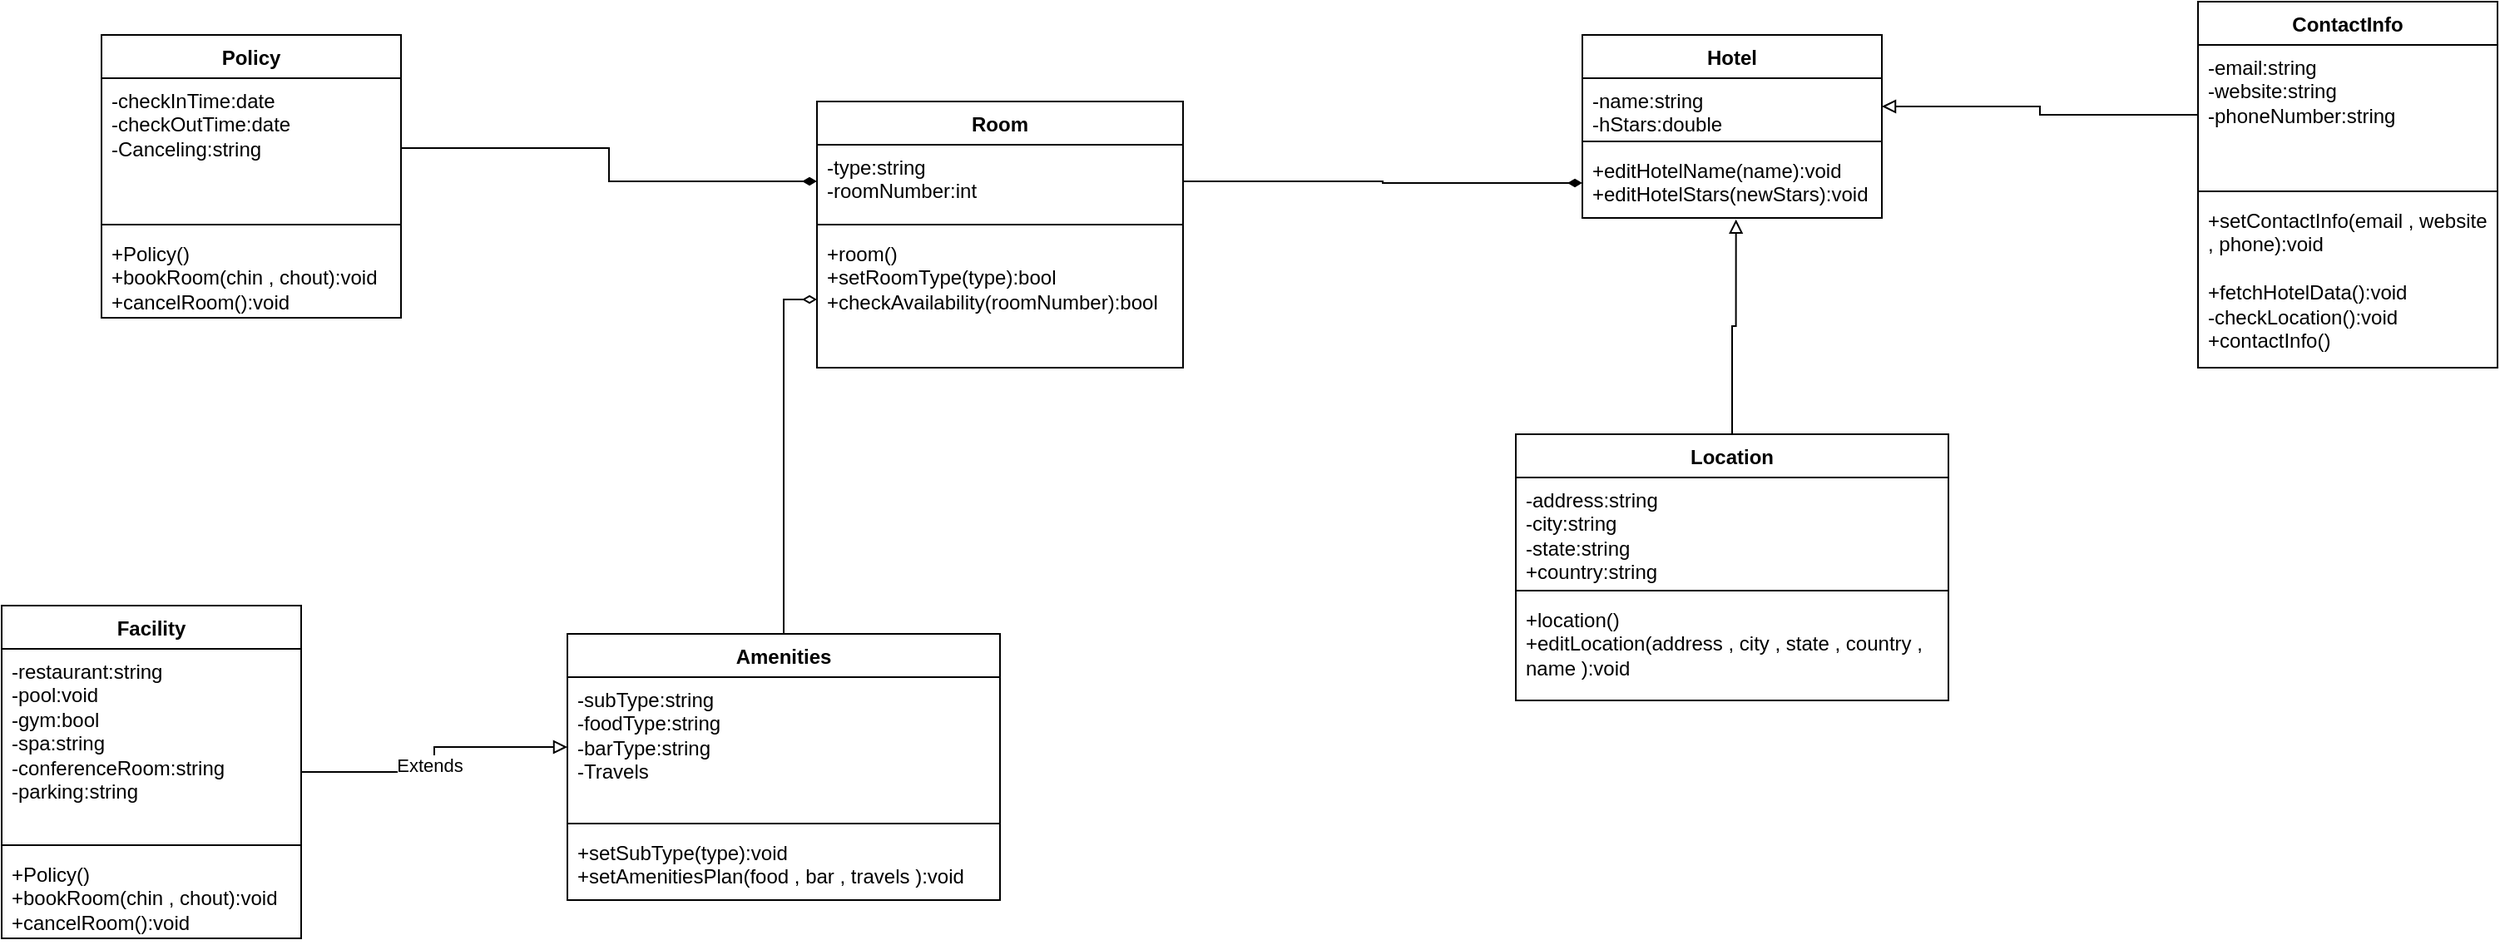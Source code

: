 <mxfile version="24.7.17">
  <diagram id="C5RBs43oDa-KdzZeNtuy" name="Page-1">
    <mxGraphModel dx="2552" dy="1136" grid="1" gridSize="10" guides="1" tooltips="1" connect="1" arrows="1" fold="1" page="1" pageScale="1" pageWidth="827" pageHeight="1169" math="0" shadow="0">
      <root>
        <mxCell id="WIyWlLk6GJQsqaUBKTNV-0" />
        <mxCell id="WIyWlLk6GJQsqaUBKTNV-1" parent="WIyWlLk6GJQsqaUBKTNV-0" />
        <mxCell id="yHrM_yajXBEPBqZugzBF-0" value="Hotel" style="swimlane;fontStyle=1;align=center;verticalAlign=top;childLayout=stackLayout;horizontal=1;startSize=26;horizontalStack=0;resizeParent=1;resizeParentMax=0;resizeLast=0;collapsible=1;marginBottom=0;whiteSpace=wrap;html=1;" parent="WIyWlLk6GJQsqaUBKTNV-1" vertex="1">
          <mxGeometry x="290" y="40" width="180" height="110" as="geometry" />
        </mxCell>
        <mxCell id="yHrM_yajXBEPBqZugzBF-1" value="-name:string&lt;div&gt;-hStars:double&lt;/div&gt;&lt;div&gt;&lt;div&gt;&lt;br&gt;&lt;/div&gt;&lt;/div&gt;" style="text;strokeColor=none;fillColor=none;align=left;verticalAlign=top;spacingLeft=4;spacingRight=4;overflow=hidden;rotatable=0;points=[[0,0.5],[1,0.5]];portConstraint=eastwest;whiteSpace=wrap;html=1;" parent="yHrM_yajXBEPBqZugzBF-0" vertex="1">
          <mxGeometry y="26" width="180" height="34" as="geometry" />
        </mxCell>
        <mxCell id="yHrM_yajXBEPBqZugzBF-2" value="" style="line;strokeWidth=1;fillColor=none;align=left;verticalAlign=middle;spacingTop=-1;spacingLeft=3;spacingRight=3;rotatable=0;labelPosition=right;points=[];portConstraint=eastwest;strokeColor=inherit;" parent="yHrM_yajXBEPBqZugzBF-0" vertex="1">
          <mxGeometry y="60" width="180" height="8" as="geometry" />
        </mxCell>
        <mxCell id="yHrM_yajXBEPBqZugzBF-3" value="+editHotelName(name):void&lt;div&gt;+editHotelStars(newStars):void&lt;/div&gt;" style="text;strokeColor=none;fillColor=none;align=left;verticalAlign=top;spacingLeft=4;spacingRight=4;overflow=hidden;rotatable=0;points=[[0,0.5],[1,0.5]];portConstraint=eastwest;whiteSpace=wrap;html=1;" parent="yHrM_yajXBEPBqZugzBF-0" vertex="1">
          <mxGeometry y="68" width="180" height="42" as="geometry" />
        </mxCell>
        <mxCell id="yHrM_yajXBEPBqZugzBF-4" value="Location" style="swimlane;fontStyle=1;align=center;verticalAlign=top;childLayout=stackLayout;horizontal=1;startSize=26;horizontalStack=0;resizeParent=1;resizeParentMax=0;resizeLast=0;collapsible=1;marginBottom=0;whiteSpace=wrap;html=1;" parent="WIyWlLk6GJQsqaUBKTNV-1" vertex="1">
          <mxGeometry x="250" y="280" width="260" height="160" as="geometry" />
        </mxCell>
        <mxCell id="yHrM_yajXBEPBqZugzBF-5" value="&lt;div&gt;&lt;div&gt;-address:string&lt;/div&gt;&lt;/div&gt;&lt;div&gt;-city:string&lt;/div&gt;&lt;div&gt;-state:string&lt;/div&gt;&lt;div&gt;+country:string&lt;/div&gt;" style="text;strokeColor=none;fillColor=none;align=left;verticalAlign=top;spacingLeft=4;spacingRight=4;overflow=hidden;rotatable=0;points=[[0,0.5],[1,0.5]];portConstraint=eastwest;whiteSpace=wrap;html=1;" parent="yHrM_yajXBEPBqZugzBF-4" vertex="1">
          <mxGeometry y="26" width="260" height="64" as="geometry" />
        </mxCell>
        <mxCell id="yHrM_yajXBEPBqZugzBF-6" value="" style="line;strokeWidth=1;fillColor=none;align=left;verticalAlign=middle;spacingTop=-1;spacingLeft=3;spacingRight=3;rotatable=0;labelPosition=right;points=[];portConstraint=eastwest;strokeColor=inherit;" parent="yHrM_yajXBEPBqZugzBF-4" vertex="1">
          <mxGeometry y="90" width="260" height="8" as="geometry" />
        </mxCell>
        <mxCell id="yHrM_yajXBEPBqZugzBF-7" value="&lt;div&gt;+location()&lt;/div&gt;+editLocation(address , city , state , country , name ):void" style="text;strokeColor=none;fillColor=none;align=left;verticalAlign=top;spacingLeft=4;spacingRight=4;overflow=hidden;rotatable=0;points=[[0,0.5],[1,0.5]];portConstraint=eastwest;whiteSpace=wrap;html=1;" parent="yHrM_yajXBEPBqZugzBF-4" vertex="1">
          <mxGeometry y="98" width="260" height="62" as="geometry" />
        </mxCell>
        <mxCell id="yHrM_yajXBEPBqZugzBF-13" value="ContactInfo" style="swimlane;fontStyle=1;align=center;verticalAlign=top;childLayout=stackLayout;horizontal=1;startSize=26;horizontalStack=0;resizeParent=1;resizeParentMax=0;resizeLast=0;collapsible=1;marginBottom=0;whiteSpace=wrap;html=1;" parent="WIyWlLk6GJQsqaUBKTNV-1" vertex="1">
          <mxGeometry x="660" y="20" width="180" height="220" as="geometry" />
        </mxCell>
        <mxCell id="yHrM_yajXBEPBqZugzBF-14" value="&lt;div&gt;&lt;div&gt;-email:string&lt;/div&gt;&lt;/div&gt;&lt;div&gt;-website:string&lt;/div&gt;&lt;div&gt;-phoneNumber:string&amp;nbsp;&lt;/div&gt;&lt;div&gt;&lt;br&gt;&lt;/div&gt;" style="text;strokeColor=none;fillColor=none;align=left;verticalAlign=top;spacingLeft=4;spacingRight=4;overflow=hidden;rotatable=0;points=[[0,0.5],[1,0.5]];portConstraint=eastwest;whiteSpace=wrap;html=1;" parent="yHrM_yajXBEPBqZugzBF-13" vertex="1">
          <mxGeometry y="26" width="180" height="84" as="geometry" />
        </mxCell>
        <mxCell id="yHrM_yajXBEPBqZugzBF-15" value="" style="line;strokeWidth=1;fillColor=none;align=left;verticalAlign=middle;spacingTop=-1;spacingLeft=3;spacingRight=3;rotatable=0;labelPosition=right;points=[];portConstraint=eastwest;strokeColor=inherit;" parent="yHrM_yajXBEPBqZugzBF-13" vertex="1">
          <mxGeometry y="110" width="180" height="8" as="geometry" />
        </mxCell>
        <mxCell id="yHrM_yajXBEPBqZugzBF-16" value="+setContactInfo(email , website , phone):void&amp;nbsp;&lt;div&gt;&lt;br&gt;&lt;/div&gt;&lt;div&gt;+fetchHotelData():void&lt;/div&gt;&lt;div&gt;-checkLocation():void&lt;/div&gt;&lt;div&gt;+contactInfo()&lt;br&gt;&lt;div&gt;&lt;br&gt;&lt;/div&gt;&lt;/div&gt;" style="text;strokeColor=none;fillColor=none;align=left;verticalAlign=top;spacingLeft=4;spacingRight=4;overflow=hidden;rotatable=0;points=[[0,0.5],[1,0.5]];portConstraint=eastwest;whiteSpace=wrap;html=1;" parent="yHrM_yajXBEPBqZugzBF-13" vertex="1">
          <mxGeometry y="118" width="180" height="102" as="geometry" />
        </mxCell>
        <mxCell id="yXndybNeEl5Hlsat1MIW-0" value="Room" style="swimlane;fontStyle=1;align=center;verticalAlign=top;childLayout=stackLayout;horizontal=1;startSize=26;horizontalStack=0;resizeParent=1;resizeParentMax=0;resizeLast=0;collapsible=1;marginBottom=0;whiteSpace=wrap;html=1;" vertex="1" parent="WIyWlLk6GJQsqaUBKTNV-1">
          <mxGeometry x="-170" y="80" width="220" height="160" as="geometry" />
        </mxCell>
        <mxCell id="yXndybNeEl5Hlsat1MIW-1" value="&lt;div&gt;&lt;div&gt;-type:string&lt;/div&gt;&lt;/div&gt;&lt;div&gt;-roomNumber:int&lt;/div&gt;" style="text;strokeColor=none;fillColor=none;align=left;verticalAlign=top;spacingLeft=4;spacingRight=4;overflow=hidden;rotatable=0;points=[[0,0.5],[1,0.5]];portConstraint=eastwest;whiteSpace=wrap;html=1;" vertex="1" parent="yXndybNeEl5Hlsat1MIW-0">
          <mxGeometry y="26" width="220" height="44" as="geometry" />
        </mxCell>
        <mxCell id="yXndybNeEl5Hlsat1MIW-2" value="" style="line;strokeWidth=1;fillColor=none;align=left;verticalAlign=middle;spacingTop=-1;spacingLeft=3;spacingRight=3;rotatable=0;labelPosition=right;points=[];portConstraint=eastwest;strokeColor=inherit;" vertex="1" parent="yXndybNeEl5Hlsat1MIW-0">
          <mxGeometry y="70" width="220" height="8" as="geometry" />
        </mxCell>
        <mxCell id="yXndybNeEl5Hlsat1MIW-3" value="&lt;div&gt;&lt;div&gt;+room()&lt;/div&gt;&lt;/div&gt;&lt;div&gt;+setRoomType(type):bool&lt;/div&gt;&lt;div&gt;+checkAvailability(roomNumber):bool&lt;/div&gt;" style="text;strokeColor=none;fillColor=none;align=left;verticalAlign=top;spacingLeft=4;spacingRight=4;overflow=hidden;rotatable=0;points=[[0,0.5],[1,0.5]];portConstraint=eastwest;whiteSpace=wrap;html=1;" vertex="1" parent="yXndybNeEl5Hlsat1MIW-0">
          <mxGeometry y="78" width="220" height="82" as="geometry" />
        </mxCell>
        <mxCell id="yXndybNeEl5Hlsat1MIW-7" style="edgeStyle=orthogonalEdgeStyle;rounded=0;orthogonalLoop=1;jettySize=auto;html=1;exitX=0;exitY=0.5;exitDx=0;exitDy=0;entryX=1;entryY=0.5;entryDx=0;entryDy=0;endArrow=block;endFill=0;" edge="1" parent="WIyWlLk6GJQsqaUBKTNV-1" source="yHrM_yajXBEPBqZugzBF-14" target="yHrM_yajXBEPBqZugzBF-1">
          <mxGeometry relative="1" as="geometry" />
        </mxCell>
        <mxCell id="yXndybNeEl5Hlsat1MIW-8" style="edgeStyle=orthogonalEdgeStyle;rounded=0;orthogonalLoop=1;jettySize=auto;html=1;exitX=0.5;exitY=0;exitDx=0;exitDy=0;entryX=0.513;entryY=1.021;entryDx=0;entryDy=0;entryPerimeter=0;endArrow=block;endFill=0;" edge="1" parent="WIyWlLk6GJQsqaUBKTNV-1" source="yHrM_yajXBEPBqZugzBF-4" target="yHrM_yajXBEPBqZugzBF-3">
          <mxGeometry relative="1" as="geometry" />
        </mxCell>
        <mxCell id="yXndybNeEl5Hlsat1MIW-9" style="edgeStyle=orthogonalEdgeStyle;rounded=0;orthogonalLoop=1;jettySize=auto;html=1;exitX=1;exitY=0.5;exitDx=0;exitDy=0;entryX=0;entryY=0.5;entryDx=0;entryDy=0;endArrow=diamondThin;endFill=1;" edge="1" parent="WIyWlLk6GJQsqaUBKTNV-1" source="yXndybNeEl5Hlsat1MIW-1" target="yHrM_yajXBEPBqZugzBF-3">
          <mxGeometry relative="1" as="geometry" />
        </mxCell>
        <mxCell id="yXndybNeEl5Hlsat1MIW-14" style="edgeStyle=orthogonalEdgeStyle;rounded=0;orthogonalLoop=1;jettySize=auto;html=1;exitX=0.5;exitY=0;exitDx=0;exitDy=0;entryX=0;entryY=0.5;entryDx=0;entryDy=0;endArrow=diamondThin;endFill=0;" edge="1" parent="WIyWlLk6GJQsqaUBKTNV-1" source="yXndybNeEl5Hlsat1MIW-10" target="yXndybNeEl5Hlsat1MIW-3">
          <mxGeometry relative="1" as="geometry" />
        </mxCell>
        <mxCell id="yXndybNeEl5Hlsat1MIW-10" value="Amenities" style="swimlane;fontStyle=1;align=center;verticalAlign=top;childLayout=stackLayout;horizontal=1;startSize=26;horizontalStack=0;resizeParent=1;resizeParentMax=0;resizeLast=0;collapsible=1;marginBottom=0;whiteSpace=wrap;html=1;" vertex="1" parent="WIyWlLk6GJQsqaUBKTNV-1">
          <mxGeometry x="-320" y="400" width="260" height="160" as="geometry" />
        </mxCell>
        <mxCell id="yXndybNeEl5Hlsat1MIW-11" value="&lt;div&gt;&lt;div&gt;-subType:string&lt;/div&gt;&lt;/div&gt;&lt;div&gt;-foodType:string&lt;/div&gt;&lt;div&gt;-barType:string&lt;/div&gt;&lt;div&gt;-Travels&lt;/div&gt;" style="text;strokeColor=none;fillColor=none;align=left;verticalAlign=top;spacingLeft=4;spacingRight=4;overflow=hidden;rotatable=0;points=[[0,0.5],[1,0.5]];portConstraint=eastwest;whiteSpace=wrap;html=1;" vertex="1" parent="yXndybNeEl5Hlsat1MIW-10">
          <mxGeometry y="26" width="260" height="84" as="geometry" />
        </mxCell>
        <mxCell id="yXndybNeEl5Hlsat1MIW-12" value="" style="line;strokeWidth=1;fillColor=none;align=left;verticalAlign=middle;spacingTop=-1;spacingLeft=3;spacingRight=3;rotatable=0;labelPosition=right;points=[];portConstraint=eastwest;strokeColor=inherit;" vertex="1" parent="yXndybNeEl5Hlsat1MIW-10">
          <mxGeometry y="110" width="260" height="8" as="geometry" />
        </mxCell>
        <mxCell id="yXndybNeEl5Hlsat1MIW-13" value="&lt;div&gt;&lt;div&gt;+setSubType(type):void&lt;/div&gt;&lt;/div&gt;&lt;div&gt;+setAmenitiesPlan(food , bar , travels ):void&lt;/div&gt;" style="text;strokeColor=none;fillColor=none;align=left;verticalAlign=top;spacingLeft=4;spacingRight=4;overflow=hidden;rotatable=0;points=[[0,0.5],[1,0.5]];portConstraint=eastwest;whiteSpace=wrap;html=1;" vertex="1" parent="yXndybNeEl5Hlsat1MIW-10">
          <mxGeometry y="118" width="260" height="42" as="geometry" />
        </mxCell>
        <mxCell id="yXndybNeEl5Hlsat1MIW-15" value="Policy" style="swimlane;fontStyle=1;align=center;verticalAlign=top;childLayout=stackLayout;horizontal=1;startSize=26;horizontalStack=0;resizeParent=1;resizeParentMax=0;resizeLast=0;collapsible=1;marginBottom=0;whiteSpace=wrap;html=1;" vertex="1" parent="WIyWlLk6GJQsqaUBKTNV-1">
          <mxGeometry x="-600" y="40" width="180" height="170" as="geometry" />
        </mxCell>
        <mxCell id="yXndybNeEl5Hlsat1MIW-16" value="&lt;div&gt;&lt;div&gt;-checkInTime:date&lt;/div&gt;&lt;/div&gt;&lt;div&gt;-checkOutTime:date&lt;/div&gt;&lt;div&gt;-Canceling:string&amp;nbsp;&lt;/div&gt;&lt;div&gt;&lt;br&gt;&lt;/div&gt;" style="text;strokeColor=none;fillColor=none;align=left;verticalAlign=top;spacingLeft=4;spacingRight=4;overflow=hidden;rotatable=0;points=[[0,0.5],[1,0.5]];portConstraint=eastwest;whiteSpace=wrap;html=1;" vertex="1" parent="yXndybNeEl5Hlsat1MIW-15">
          <mxGeometry y="26" width="180" height="84" as="geometry" />
        </mxCell>
        <mxCell id="yXndybNeEl5Hlsat1MIW-17" value="" style="line;strokeWidth=1;fillColor=none;align=left;verticalAlign=middle;spacingTop=-1;spacingLeft=3;spacingRight=3;rotatable=0;labelPosition=right;points=[];portConstraint=eastwest;strokeColor=inherit;" vertex="1" parent="yXndybNeEl5Hlsat1MIW-15">
          <mxGeometry y="110" width="180" height="8" as="geometry" />
        </mxCell>
        <mxCell id="yXndybNeEl5Hlsat1MIW-18" value="&lt;div&gt;&lt;div&gt;+Policy()&lt;/div&gt;&lt;/div&gt;&lt;div&gt;+bookRoom(chin , chout):void&lt;/div&gt;&lt;div&gt;+cancelRoom():void&lt;/div&gt;&lt;div&gt;&lt;br&gt;&lt;/div&gt;" style="text;strokeColor=none;fillColor=none;align=left;verticalAlign=top;spacingLeft=4;spacingRight=4;overflow=hidden;rotatable=0;points=[[0,0.5],[1,0.5]];portConstraint=eastwest;whiteSpace=wrap;html=1;" vertex="1" parent="yXndybNeEl5Hlsat1MIW-15">
          <mxGeometry y="118" width="180" height="52" as="geometry" />
        </mxCell>
        <mxCell id="yXndybNeEl5Hlsat1MIW-19" style="edgeStyle=orthogonalEdgeStyle;rounded=0;orthogonalLoop=1;jettySize=auto;html=1;exitX=1;exitY=0.5;exitDx=0;exitDy=0;entryX=0;entryY=0.5;entryDx=0;entryDy=0;endArrow=diamondThin;endFill=1;" edge="1" parent="WIyWlLk6GJQsqaUBKTNV-1" source="yXndybNeEl5Hlsat1MIW-16" target="yXndybNeEl5Hlsat1MIW-1">
          <mxGeometry relative="1" as="geometry" />
        </mxCell>
        <mxCell id="yXndybNeEl5Hlsat1MIW-24" style="edgeStyle=orthogonalEdgeStyle;rounded=0;orthogonalLoop=1;jettySize=auto;html=1;entryX=0;entryY=0.5;entryDx=0;entryDy=0;endArrow=block;endFill=0;" edge="1" parent="WIyWlLk6GJQsqaUBKTNV-1" source="yXndybNeEl5Hlsat1MIW-20" target="yXndybNeEl5Hlsat1MIW-11">
          <mxGeometry relative="1" as="geometry">
            <mxPoint x="-200" y="590.0" as="targetPoint" />
          </mxGeometry>
        </mxCell>
        <mxCell id="yXndybNeEl5Hlsat1MIW-25" value="Extends" style="edgeLabel;html=1;align=center;verticalAlign=middle;resizable=0;points=[];" vertex="1" connectable="0" parent="yXndybNeEl5Hlsat1MIW-24">
          <mxGeometry x="-0.037" y="2" relative="1" as="geometry">
            <mxPoint x="-1" as="offset" />
          </mxGeometry>
        </mxCell>
        <mxCell id="yXndybNeEl5Hlsat1MIW-20" value="Facility" style="swimlane;fontStyle=1;align=center;verticalAlign=top;childLayout=stackLayout;horizontal=1;startSize=26;horizontalStack=0;resizeParent=1;resizeParentMax=0;resizeLast=0;collapsible=1;marginBottom=0;whiteSpace=wrap;html=1;" vertex="1" parent="WIyWlLk6GJQsqaUBKTNV-1">
          <mxGeometry x="-660" y="383" width="180" height="200" as="geometry" />
        </mxCell>
        <mxCell id="yXndybNeEl5Hlsat1MIW-21" value="-restaurant:string&lt;div&gt;-pool:void&lt;/div&gt;&lt;div&gt;-gym:bool&amp;nbsp;&lt;/div&gt;&lt;div&gt;-spa:string&lt;/div&gt;&lt;div&gt;-conferenceRoom:string&lt;/div&gt;&lt;div&gt;-parking:string&lt;/div&gt;" style="text;strokeColor=none;fillColor=none;align=left;verticalAlign=top;spacingLeft=4;spacingRight=4;overflow=hidden;rotatable=0;points=[[0,0.5],[1,0.5]];portConstraint=eastwest;whiteSpace=wrap;html=1;" vertex="1" parent="yXndybNeEl5Hlsat1MIW-20">
          <mxGeometry y="26" width="180" height="114" as="geometry" />
        </mxCell>
        <mxCell id="yXndybNeEl5Hlsat1MIW-22" value="" style="line;strokeWidth=1;fillColor=none;align=left;verticalAlign=middle;spacingTop=-1;spacingLeft=3;spacingRight=3;rotatable=0;labelPosition=right;points=[];portConstraint=eastwest;strokeColor=inherit;" vertex="1" parent="yXndybNeEl5Hlsat1MIW-20">
          <mxGeometry y="140" width="180" height="8" as="geometry" />
        </mxCell>
        <mxCell id="yXndybNeEl5Hlsat1MIW-23" value="&lt;div&gt;&lt;div&gt;+Policy()&lt;/div&gt;&lt;/div&gt;&lt;div&gt;+bookRoom(chin , chout):void&lt;/div&gt;&lt;div&gt;+cancelRoom():void&lt;/div&gt;&lt;div&gt;&lt;br&gt;&lt;/div&gt;" style="text;strokeColor=none;fillColor=none;align=left;verticalAlign=top;spacingLeft=4;spacingRight=4;overflow=hidden;rotatable=0;points=[[0,0.5],[1,0.5]];portConstraint=eastwest;whiteSpace=wrap;html=1;" vertex="1" parent="yXndybNeEl5Hlsat1MIW-20">
          <mxGeometry y="148" width="180" height="52" as="geometry" />
        </mxCell>
      </root>
    </mxGraphModel>
  </diagram>
</mxfile>
